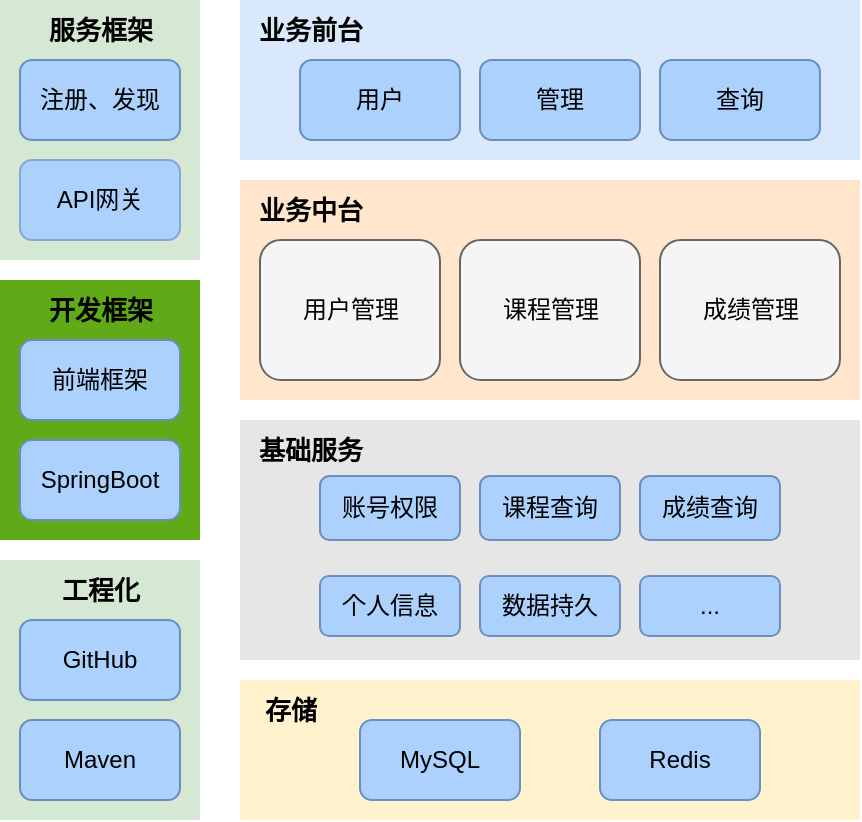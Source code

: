 <mxfile>
    <diagram id="RDE8b9ejsDZ-ZnX2Womp" name="Page-1">
        <mxGraphModel dx="1135" dy="779" grid="1" gridSize="10" guides="1" tooltips="1" connect="1" arrows="1" fold="1" page="1" pageScale="1" pageWidth="430" pageHeight="420" background="#ffffff" math="0" shadow="0">
            <root>
                <mxCell id="0"/>
                <mxCell id="1" parent="0"/>
                <mxCell id="2" value="" style="rounded=0;whiteSpace=wrap;html=1;fillColor=#fff2cc;strokeColor=none;fontFamily=Helvetica;" vertex="1" parent="1">
                    <mxGeometry x="-310" y="340" width="310" height="70" as="geometry"/>
                </mxCell>
                <mxCell id="3" value="" style="rounded=0;whiteSpace=wrap;html=1;fillColor=#d5e8d4;strokeColor=none;fontFamily=Helvetica;" vertex="1" parent="1">
                    <mxGeometry x="-430" width="100" height="130" as="geometry"/>
                </mxCell>
                <mxCell id="4" value="服务框架" style="text;html=1;align=center;verticalAlign=middle;resizable=0;points=[];autosize=1;strokeColor=none;fillColor=none;fontFamily=黑体;fontStyle=1;fontSize=13;" vertex="1" parent="1">
                    <mxGeometry x="-420" width="80" height="30" as="geometry"/>
                </mxCell>
                <mxCell id="6" value="&lt;span style=&quot;&quot;&gt;API网关&lt;/span&gt;" style="rounded=1;whiteSpace=wrap;html=1;fontFamily=Helvetica;fillColor=#abd1fc;strokeColor=#84a7d6;" vertex="1" parent="1">
                    <mxGeometry x="-420" y="80" width="80" height="40" as="geometry"/>
                </mxCell>
                <mxCell id="8" value="注册、发现" style="rounded=1;whiteSpace=wrap;html=1;fillColor=#ABD1FC;strokeColor=#6c8ebf;fontFamily=Helvetica;" vertex="1" parent="1">
                    <mxGeometry x="-420" y="30" width="80" height="40" as="geometry"/>
                </mxCell>
                <mxCell id="10" value="" style="rounded=0;whiteSpace=wrap;html=1;fillColor=#60a917;fontColor=#ffffff;strokeColor=none;fontFamily=Helvetica;" vertex="1" parent="1">
                    <mxGeometry x="-430" y="140" width="100" height="130" as="geometry"/>
                </mxCell>
                <mxCell id="11" value="开发框架" style="text;html=1;align=center;verticalAlign=middle;resizable=0;points=[];autosize=1;strokeColor=none;fillColor=none;fontFamily=黑体;fontStyle=1;fontSize=13;" vertex="1" parent="1">
                    <mxGeometry x="-420" y="140" width="80" height="30" as="geometry"/>
                </mxCell>
                <mxCell id="12" value="&lt;span style=&quot;&quot;&gt;前端框架&lt;/span&gt;" style="rounded=1;whiteSpace=wrap;html=1;fillColor=#ABD1FC;strokeColor=#6c8ebf;fontFamily=Helvetica;" vertex="1" parent="1">
                    <mxGeometry x="-420" y="170" width="80" height="40" as="geometry"/>
                </mxCell>
                <mxCell id="13" value="&lt;span style=&quot;&quot;&gt;SpringBoot&lt;/span&gt;" style="rounded=1;whiteSpace=wrap;html=1;fillColor=#ABD1FC;strokeColor=#6c8ebf;fontFamily=Helvetica;" vertex="1" parent="1">
                    <mxGeometry x="-420" y="220" width="80" height="40" as="geometry"/>
                </mxCell>
                <mxCell id="14" value="" style="rounded=0;whiteSpace=wrap;html=1;fillColor=#d5e8d4;strokeColor=none;fontFamily=Helvetica;" vertex="1" parent="1">
                    <mxGeometry x="-430" y="280" width="100" height="130" as="geometry"/>
                </mxCell>
                <mxCell id="15" value="工程化" style="text;html=1;align=center;verticalAlign=middle;resizable=0;points=[];autosize=1;strokeColor=none;fillColor=none;fontFamily=黑体;fontStyle=1;fontSize=13;" vertex="1" parent="1">
                    <mxGeometry x="-410" y="280" width="60" height="30" as="geometry"/>
                </mxCell>
                <mxCell id="18" value="GitHub" style="rounded=1;whiteSpace=wrap;html=1;fillColor=#ABD1FC;strokeColor=#6c8ebf;fontFamily=Helvetica;" vertex="1" parent="1">
                    <mxGeometry x="-420" y="310" width="80" height="40" as="geometry"/>
                </mxCell>
                <mxCell id="19" value="&lt;span style=&quot;&quot;&gt;Maven&lt;/span&gt;" style="rounded=1;whiteSpace=wrap;html=1;fillColor=#ABD1FC;strokeColor=#6c8ebf;fontFamily=Helvetica;" vertex="1" parent="1">
                    <mxGeometry x="-420" y="360" width="80" height="40" as="geometry"/>
                </mxCell>
                <mxCell id="20" value="存储" style="text;html=1;align=center;verticalAlign=middle;resizable=0;points=[];autosize=1;strokeColor=none;fillColor=none;fontFamily=黑体;fontStyle=1;fontSize=13;" vertex="1" parent="1">
                    <mxGeometry x="-310" y="340" width="50" height="30" as="geometry"/>
                </mxCell>
                <mxCell id="21" value="&lt;span style=&quot;&quot;&gt;MySQL&lt;/span&gt;" style="rounded=1;whiteSpace=wrap;html=1;fillColor=#ABD1FC;strokeColor=#6c8ebf;fontFamily=Helvetica;" vertex="1" parent="1">
                    <mxGeometry x="-250" y="360" width="80" height="40" as="geometry"/>
                </mxCell>
                <mxCell id="22" value="&lt;span style=&quot;&quot;&gt;Redis&lt;/span&gt;" style="rounded=1;whiteSpace=wrap;html=1;fillColor=#ABD1FC;strokeColor=#6c8ebf;fontFamily=Helvetica;" vertex="1" parent="1">
                    <mxGeometry x="-130" y="360" width="80" height="40" as="geometry"/>
                </mxCell>
                <mxCell id="23" value="" style="rounded=0;whiteSpace=wrap;html=1;fillColor=#ffe6cc;strokeColor=none;fontFamily=Helvetica;" vertex="1" parent="1">
                    <mxGeometry x="-310" y="90" width="310" height="110" as="geometry"/>
                </mxCell>
                <mxCell id="24" value="业务中台" style="text;html=1;align=center;verticalAlign=middle;resizable=0;points=[];autosize=1;strokeColor=none;fillColor=none;fontFamily=黑体;fontStyle=1;fontSize=13;" vertex="1" parent="1">
                    <mxGeometry x="-315" y="90" width="80" height="30" as="geometry"/>
                </mxCell>
                <mxCell id="25" value="" style="rounded=1;whiteSpace=wrap;html=1;fillColor=#f5f5f5;strokeColor=#666666;fontColor=#333333;fontFamily=Helvetica;" vertex="1" parent="1">
                    <mxGeometry x="-300" y="120" width="90" height="70" as="geometry"/>
                </mxCell>
                <mxCell id="26" value="用户管理" style="text;html=1;align=center;verticalAlign=middle;resizable=0;points=[];autosize=1;strokeColor=none;fillColor=none;fontFamily=Helvetica;" vertex="1" parent="1">
                    <mxGeometry x="-290" y="140" width="70" height="30" as="geometry"/>
                </mxCell>
                <mxCell id="27" value="" style="rounded=1;whiteSpace=wrap;html=1;fillColor=#f5f5f5;strokeColor=#666666;fontColor=#333333;fontFamily=Helvetica;" vertex="1" parent="1">
                    <mxGeometry x="-200" y="120" width="90" height="70" as="geometry"/>
                </mxCell>
                <mxCell id="28" value="课程管理" style="text;html=1;align=center;verticalAlign=middle;resizable=0;points=[];autosize=1;strokeColor=none;fillColor=none;fontFamily=Helvetica;" vertex="1" parent="1">
                    <mxGeometry x="-190" y="140" width="70" height="30" as="geometry"/>
                </mxCell>
                <mxCell id="29" value="" style="rounded=1;whiteSpace=wrap;html=1;fillColor=#f5f5f5;strokeColor=#666666;fontColor=#333333;fontFamily=Helvetica;" vertex="1" parent="1">
                    <mxGeometry x="-100" y="120" width="90" height="70" as="geometry"/>
                </mxCell>
                <mxCell id="30" value="成绩管理" style="text;html=1;align=center;verticalAlign=middle;resizable=0;points=[];autosize=1;strokeColor=none;fillColor=none;fontFamily=Helvetica;" vertex="1" parent="1">
                    <mxGeometry x="-90" y="140" width="70" height="30" as="geometry"/>
                </mxCell>
                <mxCell id="31" value="" style="rounded=0;whiteSpace=wrap;html=1;fillColor=#dae8fc;strokeColor=none;fontFamily=Helvetica;" vertex="1" parent="1">
                    <mxGeometry x="-310" width="310" height="80" as="geometry"/>
                </mxCell>
                <mxCell id="32" value="业务前台" style="text;html=1;align=center;verticalAlign=middle;resizable=0;points=[];autosize=1;strokeColor=none;fillColor=none;fontFamily=黑体;fontStyle=1;fontSize=13;" vertex="1" parent="1">
                    <mxGeometry x="-315" width="80" height="30" as="geometry"/>
                </mxCell>
                <mxCell id="36" value="&lt;span style=&quot;&quot;&gt;用户&lt;/span&gt;" style="rounded=1;whiteSpace=wrap;html=1;fillColor=#ABD1FC;strokeColor=#6c8ebf;fontFamily=Helvetica;" vertex="1" parent="1">
                    <mxGeometry x="-280" y="30" width="80" height="40" as="geometry"/>
                </mxCell>
                <mxCell id="37" value="&lt;span style=&quot;&quot;&gt;管理&lt;/span&gt;" style="rounded=1;whiteSpace=wrap;html=1;fillColor=#ABD1FC;strokeColor=#6c8ebf;fontFamily=Helvetica;" vertex="1" parent="1">
                    <mxGeometry x="-190" y="30" width="80" height="40" as="geometry"/>
                </mxCell>
                <mxCell id="38" value="&lt;span style=&quot;&quot;&gt;查询&lt;/span&gt;" style="rounded=1;whiteSpace=wrap;html=1;fillColor=#ABD1FC;strokeColor=#6c8ebf;fontFamily=Helvetica;" vertex="1" parent="1">
                    <mxGeometry x="-100" y="30" width="80" height="40" as="geometry"/>
                </mxCell>
                <mxCell id="39" value="" style="rounded=0;whiteSpace=wrap;html=1;fillColor=#E6E6E6;strokeColor=none;fontFamily=Helvetica;" vertex="1" parent="1">
                    <mxGeometry x="-310" y="210" width="310" height="120" as="geometry"/>
                </mxCell>
                <mxCell id="40" value="基础服务" style="text;html=1;align=center;verticalAlign=middle;resizable=0;points=[];autosize=1;strokeColor=none;fillColor=none;fontFamily=黑体;fontStyle=1;fontSize=13;" vertex="1" parent="1">
                    <mxGeometry x="-315" y="210" width="80" height="30" as="geometry"/>
                </mxCell>
                <mxCell id="46" value="&lt;span style=&quot;border-color: var(--border-color);&quot;&gt;账号权限&lt;/span&gt;&lt;span style=&quot;border-color: var(--border-color); color: rgba(0, 0, 0, 0); font-size: 0px; text-align: start;&quot;&gt;%3CmxGraphModel%3E%3Croot%3E%3CmxCell%20id%3D%220%22%2F%3E%3CmxCell%20id%3D%221%22%20parent%3D%220%22%2F%3E%3CmxCell%20id%3D%222%22%20value%3D%22%26lt%3Bspan%20style%3D%26quot%3B%26quot%3B%26gt%3B%E7%94%A8%E6%88%B7%26lt%3B%2Fspan%26gt%3B%22%20style%3D%22rounded%3D1%3BwhiteSpace%3Dwrap%3Bhtml%3D1%3B%22%20vertex%3D%221%22%20parent%3D%221%22%3E%3CmxGeometry%20x%3D%22-240%22%20y%3D%22190%22%20width%3D%2280%22%20height%3D%2240%22%20as%3D%22geometry%22%2F%3E%3C%2FmxCell%3E%3C%2Froot%3E%3C%2FmxGraphModel%3E&lt;/span&gt;" style="rounded=1;whiteSpace=wrap;html=1;fillColor=#ABD1FC;strokeColor=#6c8ebf;fontFamily=Helvetica;" vertex="1" parent="1">
                    <mxGeometry x="-270" y="238" width="70" height="32" as="geometry"/>
                </mxCell>
                <mxCell id="47" value="课程查询" style="rounded=1;whiteSpace=wrap;html=1;fillColor=#ABD1FC;strokeColor=#6c8ebf;fontFamily=Helvetica;" vertex="1" parent="1">
                    <mxGeometry x="-190" y="238" width="70" height="32" as="geometry"/>
                </mxCell>
                <mxCell id="48" value="成绩查询" style="rounded=1;whiteSpace=wrap;html=1;fillColor=#ABD1FC;strokeColor=#6c8ebf;fontFamily=Helvetica;" vertex="1" parent="1">
                    <mxGeometry x="-110" y="238" width="70" height="32" as="geometry"/>
                </mxCell>
                <mxCell id="49" value="个人信息" style="rounded=1;whiteSpace=wrap;html=1;fillColor=#ABD1FC;strokeColor=#6c8ebf;fontFamily=Helvetica;" vertex="1" parent="1">
                    <mxGeometry x="-270" y="288" width="70" height="30" as="geometry"/>
                </mxCell>
                <mxCell id="50" value="数据持久" style="rounded=1;whiteSpace=wrap;html=1;fillColor=#ABD1FC;strokeColor=#6c8ebf;fontFamily=Helvetica;" vertex="1" parent="1">
                    <mxGeometry x="-190" y="288" width="70" height="30" as="geometry"/>
                </mxCell>
                <mxCell id="51" value="..." style="rounded=1;whiteSpace=wrap;html=1;fillColor=#ABD1FC;strokeColor=#6c8ebf;fontFamily=Helvetica;" vertex="1" parent="1">
                    <mxGeometry x="-110" y="288" width="70" height="30" as="geometry"/>
                </mxCell>
            </root>
        </mxGraphModel>
    </diagram>
</mxfile>